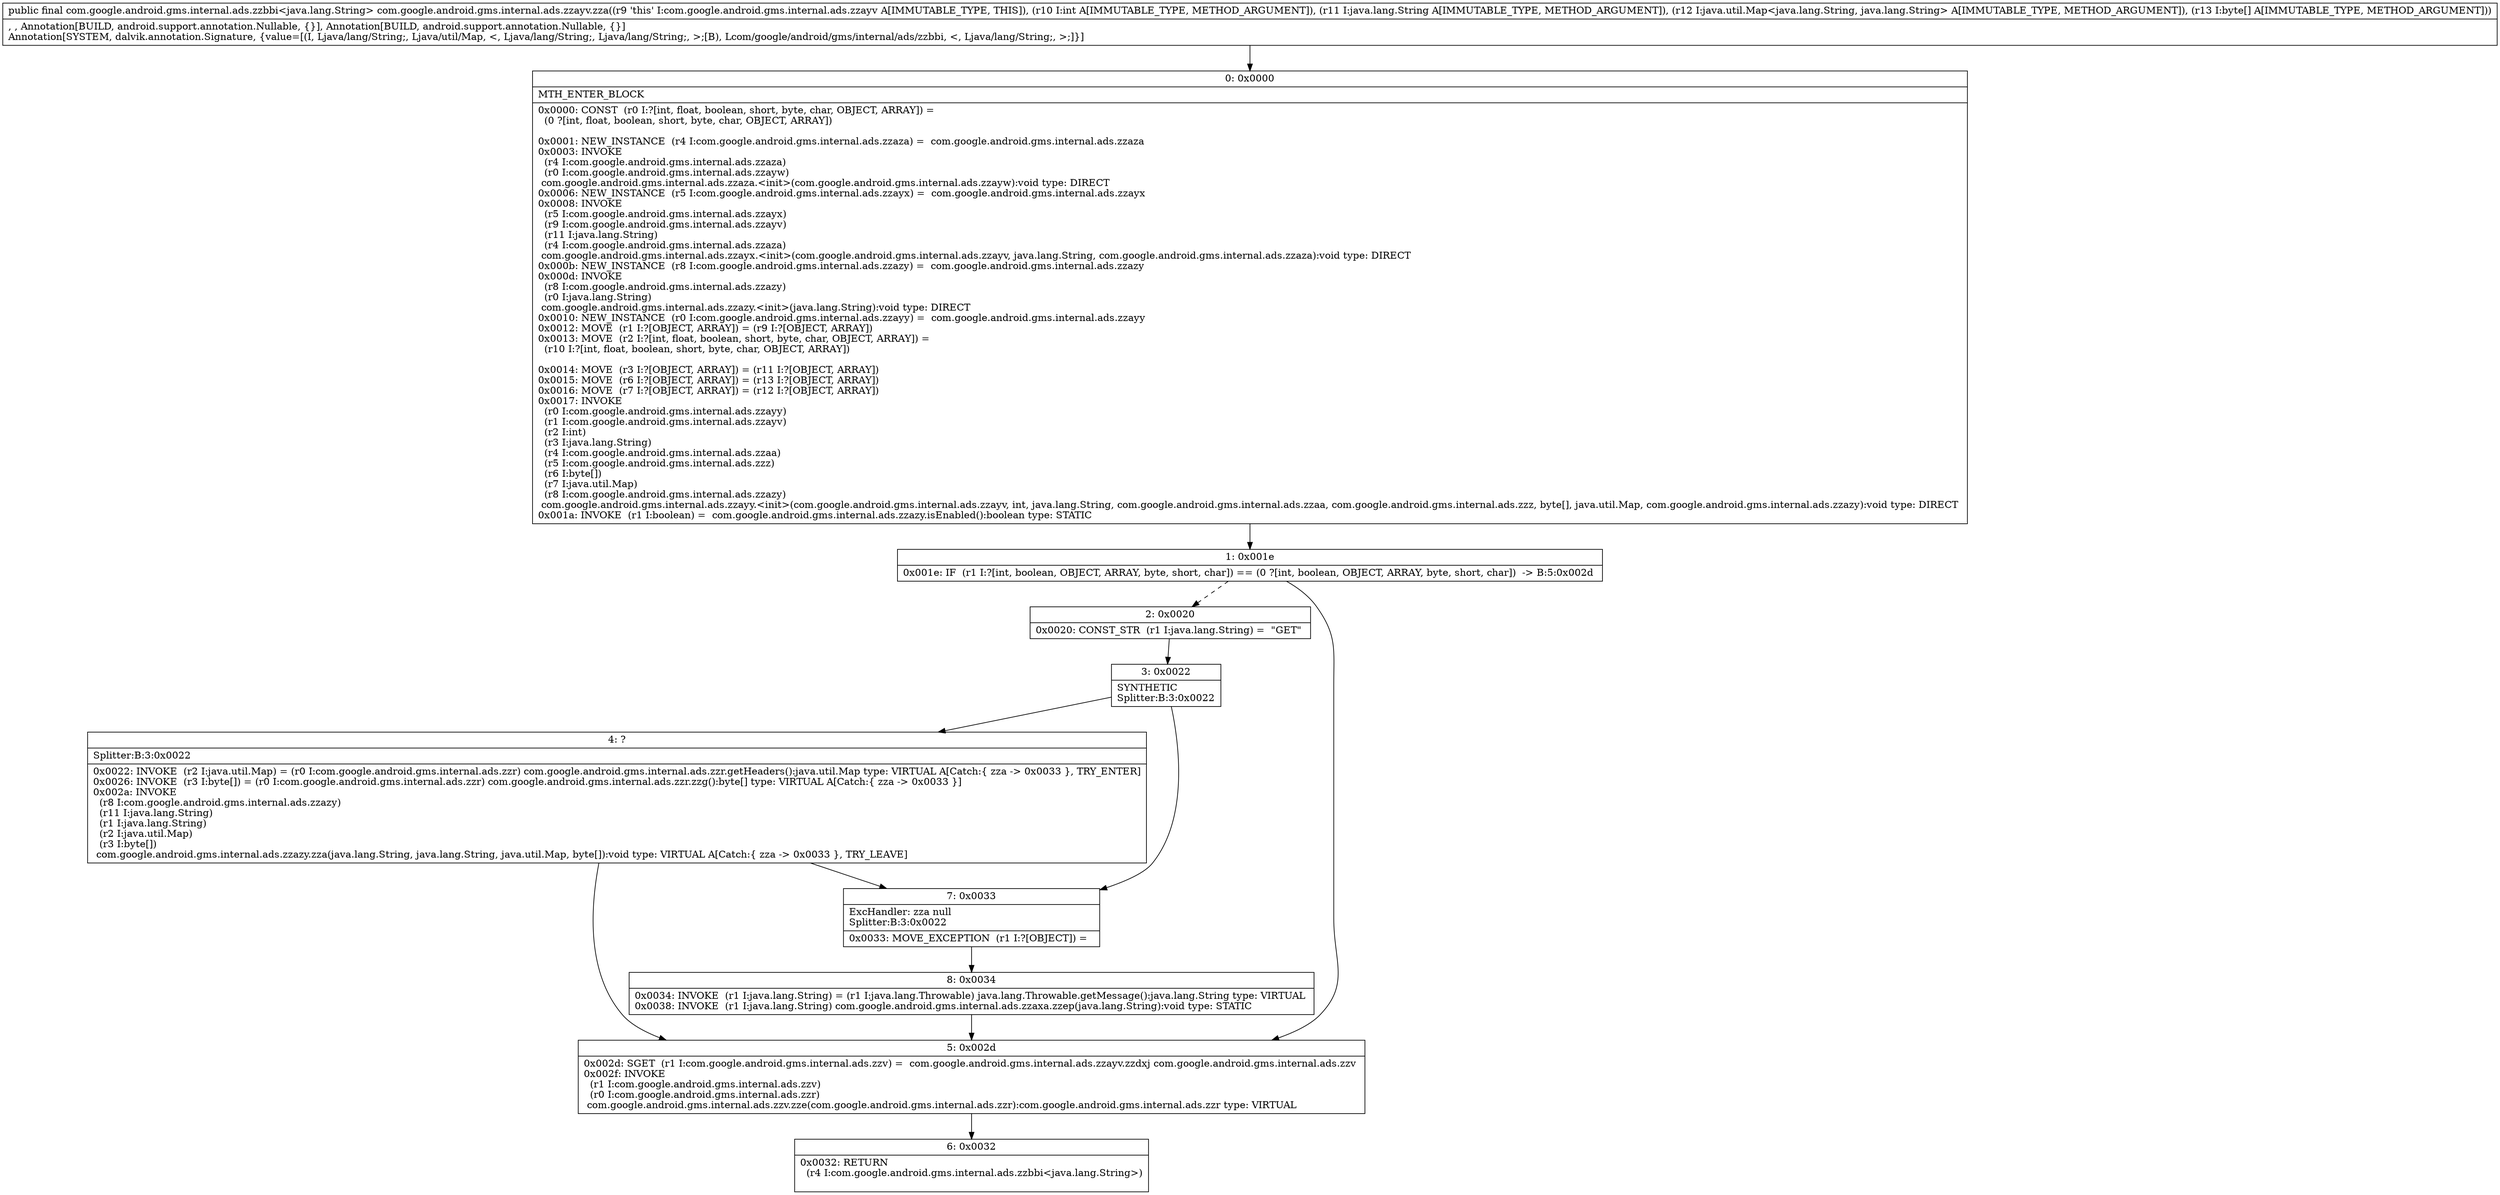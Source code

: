 digraph "CFG forcom.google.android.gms.internal.ads.zzayv.zza(ILjava\/lang\/String;Ljava\/util\/Map;[B)Lcom\/google\/android\/gms\/internal\/ads\/zzbbi;" {
Node_0 [shape=record,label="{0\:\ 0x0000|MTH_ENTER_BLOCK\l|0x0000: CONST  (r0 I:?[int, float, boolean, short, byte, char, OBJECT, ARRAY]) = \l  (0 ?[int, float, boolean, short, byte, char, OBJECT, ARRAY])\l \l0x0001: NEW_INSTANCE  (r4 I:com.google.android.gms.internal.ads.zzaza) =  com.google.android.gms.internal.ads.zzaza \l0x0003: INVOKE  \l  (r4 I:com.google.android.gms.internal.ads.zzaza)\l  (r0 I:com.google.android.gms.internal.ads.zzayw)\l com.google.android.gms.internal.ads.zzaza.\<init\>(com.google.android.gms.internal.ads.zzayw):void type: DIRECT \l0x0006: NEW_INSTANCE  (r5 I:com.google.android.gms.internal.ads.zzayx) =  com.google.android.gms.internal.ads.zzayx \l0x0008: INVOKE  \l  (r5 I:com.google.android.gms.internal.ads.zzayx)\l  (r9 I:com.google.android.gms.internal.ads.zzayv)\l  (r11 I:java.lang.String)\l  (r4 I:com.google.android.gms.internal.ads.zzaza)\l com.google.android.gms.internal.ads.zzayx.\<init\>(com.google.android.gms.internal.ads.zzayv, java.lang.String, com.google.android.gms.internal.ads.zzaza):void type: DIRECT \l0x000b: NEW_INSTANCE  (r8 I:com.google.android.gms.internal.ads.zzazy) =  com.google.android.gms.internal.ads.zzazy \l0x000d: INVOKE  \l  (r8 I:com.google.android.gms.internal.ads.zzazy)\l  (r0 I:java.lang.String)\l com.google.android.gms.internal.ads.zzazy.\<init\>(java.lang.String):void type: DIRECT \l0x0010: NEW_INSTANCE  (r0 I:com.google.android.gms.internal.ads.zzayy) =  com.google.android.gms.internal.ads.zzayy \l0x0012: MOVE  (r1 I:?[OBJECT, ARRAY]) = (r9 I:?[OBJECT, ARRAY]) \l0x0013: MOVE  (r2 I:?[int, float, boolean, short, byte, char, OBJECT, ARRAY]) = \l  (r10 I:?[int, float, boolean, short, byte, char, OBJECT, ARRAY])\l \l0x0014: MOVE  (r3 I:?[OBJECT, ARRAY]) = (r11 I:?[OBJECT, ARRAY]) \l0x0015: MOVE  (r6 I:?[OBJECT, ARRAY]) = (r13 I:?[OBJECT, ARRAY]) \l0x0016: MOVE  (r7 I:?[OBJECT, ARRAY]) = (r12 I:?[OBJECT, ARRAY]) \l0x0017: INVOKE  \l  (r0 I:com.google.android.gms.internal.ads.zzayy)\l  (r1 I:com.google.android.gms.internal.ads.zzayv)\l  (r2 I:int)\l  (r3 I:java.lang.String)\l  (r4 I:com.google.android.gms.internal.ads.zzaa)\l  (r5 I:com.google.android.gms.internal.ads.zzz)\l  (r6 I:byte[])\l  (r7 I:java.util.Map)\l  (r8 I:com.google.android.gms.internal.ads.zzazy)\l com.google.android.gms.internal.ads.zzayy.\<init\>(com.google.android.gms.internal.ads.zzayv, int, java.lang.String, com.google.android.gms.internal.ads.zzaa, com.google.android.gms.internal.ads.zzz, byte[], java.util.Map, com.google.android.gms.internal.ads.zzazy):void type: DIRECT \l0x001a: INVOKE  (r1 I:boolean) =  com.google.android.gms.internal.ads.zzazy.isEnabled():boolean type: STATIC \l}"];
Node_1 [shape=record,label="{1\:\ 0x001e|0x001e: IF  (r1 I:?[int, boolean, OBJECT, ARRAY, byte, short, char]) == (0 ?[int, boolean, OBJECT, ARRAY, byte, short, char])  \-\> B:5:0x002d \l}"];
Node_2 [shape=record,label="{2\:\ 0x0020|0x0020: CONST_STR  (r1 I:java.lang.String) =  \"GET\" \l}"];
Node_3 [shape=record,label="{3\:\ 0x0022|SYNTHETIC\lSplitter:B:3:0x0022\l}"];
Node_4 [shape=record,label="{4\:\ ?|Splitter:B:3:0x0022\l|0x0022: INVOKE  (r2 I:java.util.Map) = (r0 I:com.google.android.gms.internal.ads.zzr) com.google.android.gms.internal.ads.zzr.getHeaders():java.util.Map type: VIRTUAL A[Catch:\{ zza \-\> 0x0033 \}, TRY_ENTER]\l0x0026: INVOKE  (r3 I:byte[]) = (r0 I:com.google.android.gms.internal.ads.zzr) com.google.android.gms.internal.ads.zzr.zzg():byte[] type: VIRTUAL A[Catch:\{ zza \-\> 0x0033 \}]\l0x002a: INVOKE  \l  (r8 I:com.google.android.gms.internal.ads.zzazy)\l  (r11 I:java.lang.String)\l  (r1 I:java.lang.String)\l  (r2 I:java.util.Map)\l  (r3 I:byte[])\l com.google.android.gms.internal.ads.zzazy.zza(java.lang.String, java.lang.String, java.util.Map, byte[]):void type: VIRTUAL A[Catch:\{ zza \-\> 0x0033 \}, TRY_LEAVE]\l}"];
Node_5 [shape=record,label="{5\:\ 0x002d|0x002d: SGET  (r1 I:com.google.android.gms.internal.ads.zzv) =  com.google.android.gms.internal.ads.zzayv.zzdxj com.google.android.gms.internal.ads.zzv \l0x002f: INVOKE  \l  (r1 I:com.google.android.gms.internal.ads.zzv)\l  (r0 I:com.google.android.gms.internal.ads.zzr)\l com.google.android.gms.internal.ads.zzv.zze(com.google.android.gms.internal.ads.zzr):com.google.android.gms.internal.ads.zzr type: VIRTUAL \l}"];
Node_6 [shape=record,label="{6\:\ 0x0032|0x0032: RETURN  \l  (r4 I:com.google.android.gms.internal.ads.zzbbi\<java.lang.String\>)\l \l}"];
Node_7 [shape=record,label="{7\:\ 0x0033|ExcHandler: zza null\lSplitter:B:3:0x0022\l|0x0033: MOVE_EXCEPTION  (r1 I:?[OBJECT]) =  \l}"];
Node_8 [shape=record,label="{8\:\ 0x0034|0x0034: INVOKE  (r1 I:java.lang.String) = (r1 I:java.lang.Throwable) java.lang.Throwable.getMessage():java.lang.String type: VIRTUAL \l0x0038: INVOKE  (r1 I:java.lang.String) com.google.android.gms.internal.ads.zzaxa.zzep(java.lang.String):void type: STATIC \l}"];
MethodNode[shape=record,label="{public final com.google.android.gms.internal.ads.zzbbi\<java.lang.String\> com.google.android.gms.internal.ads.zzayv.zza((r9 'this' I:com.google.android.gms.internal.ads.zzayv A[IMMUTABLE_TYPE, THIS]), (r10 I:int A[IMMUTABLE_TYPE, METHOD_ARGUMENT]), (r11 I:java.lang.String A[IMMUTABLE_TYPE, METHOD_ARGUMENT]), (r12 I:java.util.Map\<java.lang.String, java.lang.String\> A[IMMUTABLE_TYPE, METHOD_ARGUMENT]), (r13 I:byte[] A[IMMUTABLE_TYPE, METHOD_ARGUMENT]))  | , , Annotation[BUILD, android.support.annotation.Nullable, \{\}], Annotation[BUILD, android.support.annotation.Nullable, \{\}]\lAnnotation[SYSTEM, dalvik.annotation.Signature, \{value=[(I, Ljava\/lang\/String;, Ljava\/util\/Map, \<, Ljava\/lang\/String;, Ljava\/lang\/String;, \>;[B), Lcom\/google\/android\/gms\/internal\/ads\/zzbbi, \<, Ljava\/lang\/String;, \>;]\}]\l}"];
MethodNode -> Node_0;
Node_0 -> Node_1;
Node_1 -> Node_2[style=dashed];
Node_1 -> Node_5;
Node_2 -> Node_3;
Node_3 -> Node_4;
Node_3 -> Node_7;
Node_4 -> Node_5;
Node_4 -> Node_7;
Node_5 -> Node_6;
Node_7 -> Node_8;
Node_8 -> Node_5;
}

